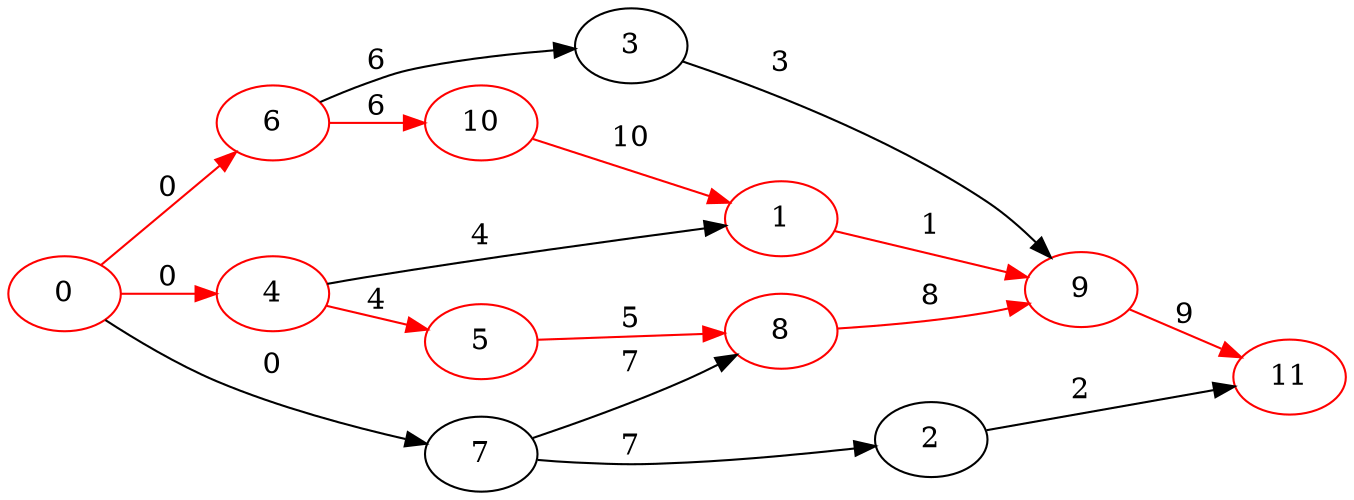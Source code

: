 digraph { rankdir=LR
    "1" [color="red" label="1"]
    "4" [color="red" label="4"]
    "5" [color="red" label="5"]
    "6" [color="red" label="6"]
    "8" [color="red" label="8"]
    "9" [color="red" label="9"]
    "10" [color="red" label="10"]
    "0" [color="red" label="0"]
    "11" [color="red" label="11"]
    "1" -> "9" [label="1" color="red" ]
    "2" -> "11" [label="2" ]
    "3" -> "9" [label="3" ]
    "4" -> "1" [label="4" ]
    "4" -> "5" [label="4" color="red" ]
    "5" -> "8" [label="5" color="red" ]
    "6" -> "3" [label="6" ]
    "6" -> "10" [label="6" color="red" ]
    "7" -> "2" [label="7" ]
    "7" -> "8" [label="7" ]
    "8" -> "9" [label="8" color="red" ]
    "9" -> "11" [label="9" color="red" ]
    "10" -> "1" [label="10" color="red" ]
    "0" -> "4" [label="0" color="red" color="red" ]
    "0" -> "6" [label="0" color="red" color="red" ]
    "0" -> "7" [label="0" ]
}
